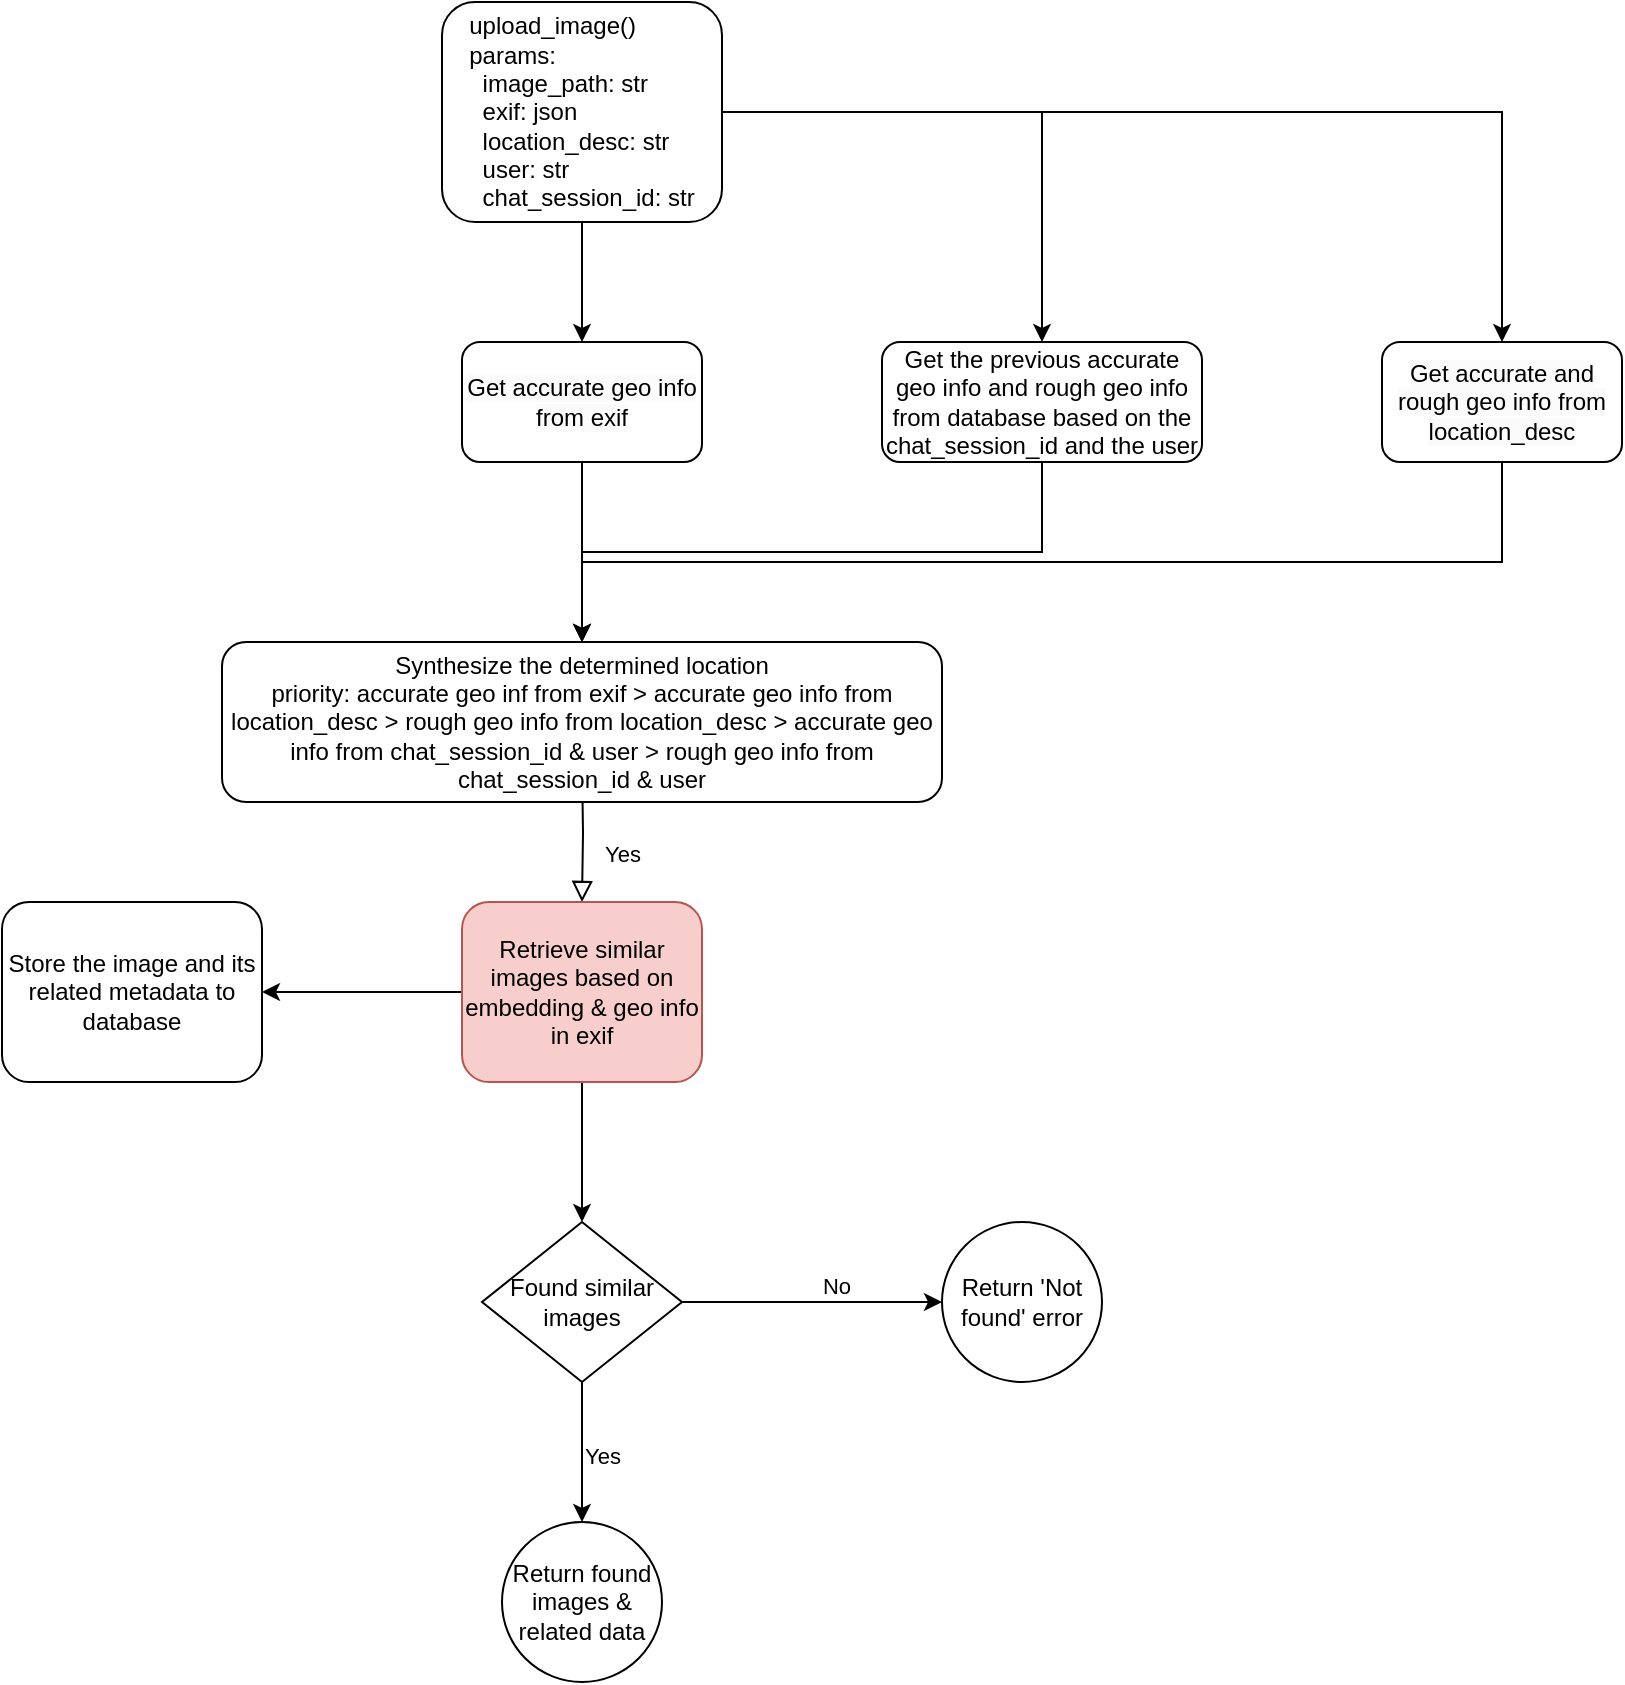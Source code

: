 <mxfile version="23.1.5" type="device">
  <diagram id="C5RBs43oDa-KdzZeNtuy" name="Page-1">
    <mxGraphModel dx="1285" dy="696" grid="0" gridSize="10" guides="1" tooltips="1" connect="1" arrows="1" fold="1" page="1" pageScale="1" pageWidth="1169" pageHeight="1654" math="0" shadow="0">
      <root>
        <mxCell id="WIyWlLk6GJQsqaUBKTNV-0" />
        <mxCell id="WIyWlLk6GJQsqaUBKTNV-1" parent="WIyWlLk6GJQsqaUBKTNV-0" />
        <mxCell id="YeWFxfJ98W7xI_AburcW-69" style="edgeStyle=orthogonalEdgeStyle;rounded=0;orthogonalLoop=1;jettySize=auto;html=1;entryX=0.5;entryY=0;entryDx=0;entryDy=0;" edge="1" parent="WIyWlLk6GJQsqaUBKTNV-1" source="WIyWlLk6GJQsqaUBKTNV-3" target="YeWFxfJ98W7xI_AburcW-65">
          <mxGeometry relative="1" as="geometry" />
        </mxCell>
        <mxCell id="YeWFxfJ98W7xI_AburcW-75" style="edgeStyle=orthogonalEdgeStyle;rounded=0;orthogonalLoop=1;jettySize=auto;html=1;exitX=1;exitY=0.5;exitDx=0;exitDy=0;entryX=0.5;entryY=0;entryDx=0;entryDy=0;" edge="1" parent="WIyWlLk6GJQsqaUBKTNV-1" source="WIyWlLk6GJQsqaUBKTNV-3" target="YeWFxfJ98W7xI_AburcW-62">
          <mxGeometry relative="1" as="geometry" />
        </mxCell>
        <mxCell id="YeWFxfJ98W7xI_AburcW-76" style="edgeStyle=orthogonalEdgeStyle;rounded=0;orthogonalLoop=1;jettySize=auto;html=1;entryX=0.5;entryY=0;entryDx=0;entryDy=0;" edge="1" parent="WIyWlLk6GJQsqaUBKTNV-1" source="WIyWlLk6GJQsqaUBKTNV-3" target="YeWFxfJ98W7xI_AburcW-39">
          <mxGeometry relative="1" as="geometry" />
        </mxCell>
        <mxCell id="WIyWlLk6GJQsqaUBKTNV-3" value="&lt;div style=&quot;text-align: left;&quot;&gt;&lt;span style=&quot;background-color: initial;&quot;&gt;upload_image()&lt;/span&gt;&lt;/div&gt;&lt;div style=&quot;text-align: left;&quot;&gt;&lt;span style=&quot;background-color: initial;&quot;&gt;params:&lt;/span&gt;&lt;/div&gt;&lt;div style=&quot;text-align: left;&quot;&gt;&lt;span style=&quot;background-color: initial;&quot;&gt;&amp;nbsp; image_path: str&lt;/span&gt;&lt;/div&gt;&lt;div style=&quot;text-align: left;&quot;&gt;&lt;span style=&quot;background-color: initial;&quot;&gt;&amp;nbsp; exif: json&lt;/span&gt;&lt;/div&gt;&lt;div style=&quot;text-align: left;&quot;&gt;&lt;span style=&quot;background-color: initial;&quot;&gt;&amp;nbsp; location_desc: str&lt;/span&gt;&lt;/div&gt;&lt;div style=&quot;text-align: left;&quot;&gt;&lt;span style=&quot;background-color: initial;&quot;&gt;&amp;nbsp; user: str&lt;/span&gt;&lt;/div&gt;&lt;div style=&quot;text-align: left;&quot;&gt;&lt;span style=&quot;background-color: initial;&quot;&gt;&amp;nbsp; chat_session_id: str&lt;/span&gt;&lt;/div&gt;" style="rounded=1;whiteSpace=wrap;html=1;fontSize=12;glass=0;strokeWidth=1;shadow=0;" parent="WIyWlLk6GJQsqaUBKTNV-1" vertex="1">
          <mxGeometry x="300" y="40" width="140" height="110" as="geometry" />
        </mxCell>
        <mxCell id="WIyWlLk6GJQsqaUBKTNV-8" value="Yes" style="rounded=0;html=1;jettySize=auto;orthogonalLoop=1;fontSize=11;endArrow=block;endFill=0;endSize=8;strokeWidth=1;shadow=0;labelBackgroundColor=none;edgeStyle=orthogonalEdgeStyle;" parent="WIyWlLk6GJQsqaUBKTNV-1" target="WIyWlLk6GJQsqaUBKTNV-11" edge="1">
          <mxGeometry x="0.333" y="20" relative="1" as="geometry">
            <mxPoint as="offset" />
            <mxPoint x="370" y="420" as="sourcePoint" />
          </mxGeometry>
        </mxCell>
        <mxCell id="YeWFxfJ98W7xI_AburcW-6" style="edgeStyle=orthogonalEdgeStyle;rounded=0;orthogonalLoop=1;jettySize=auto;html=1;exitX=0.5;exitY=1;exitDx=0;exitDy=0;entryX=0.5;entryY=0;entryDx=0;entryDy=0;" edge="1" parent="WIyWlLk6GJQsqaUBKTNV-1" source="WIyWlLk6GJQsqaUBKTNV-11" target="YeWFxfJ98W7xI_AburcW-5">
          <mxGeometry relative="1" as="geometry" />
        </mxCell>
        <mxCell id="YeWFxfJ98W7xI_AburcW-58" style="edgeStyle=orthogonalEdgeStyle;rounded=0;orthogonalLoop=1;jettySize=auto;html=1;entryX=1;entryY=0.5;entryDx=0;entryDy=0;" edge="1" parent="WIyWlLk6GJQsqaUBKTNV-1" source="WIyWlLk6GJQsqaUBKTNV-11" target="YeWFxfJ98W7xI_AburcW-57">
          <mxGeometry relative="1" as="geometry" />
        </mxCell>
        <mxCell id="WIyWlLk6GJQsqaUBKTNV-11" value="Retrieve similar images based on embedding &amp;amp; geo info in exif" style="rounded=1;whiteSpace=wrap;html=1;fontSize=12;glass=0;strokeWidth=1;shadow=0;fillColor=#f8cecc;strokeColor=#b85450;" parent="WIyWlLk6GJQsqaUBKTNV-1" vertex="1">
          <mxGeometry x="310" y="490" width="120" height="90" as="geometry" />
        </mxCell>
        <mxCell id="YeWFxfJ98W7xI_AburcW-25" style="edgeStyle=orthogonalEdgeStyle;rounded=0;orthogonalLoop=1;jettySize=auto;html=1;exitX=0.5;exitY=1;exitDx=0;exitDy=0;entryX=0.5;entryY=0;entryDx=0;entryDy=0;" edge="1" parent="WIyWlLk6GJQsqaUBKTNV-1" source="YeWFxfJ98W7xI_AburcW-5" target="YeWFxfJ98W7xI_AburcW-23">
          <mxGeometry relative="1" as="geometry" />
        </mxCell>
        <mxCell id="YeWFxfJ98W7xI_AburcW-26" value="Yes" style="edgeLabel;html=1;align=center;verticalAlign=middle;resizable=0;points=[];" vertex="1" connectable="0" parent="YeWFxfJ98W7xI_AburcW-25">
          <mxGeometry x="0.019" y="-2" relative="1" as="geometry">
            <mxPoint x="12" y="1" as="offset" />
          </mxGeometry>
        </mxCell>
        <mxCell id="YeWFxfJ98W7xI_AburcW-55" style="edgeStyle=orthogonalEdgeStyle;rounded=0;orthogonalLoop=1;jettySize=auto;html=1;exitX=1;exitY=0.5;exitDx=0;exitDy=0;entryX=0;entryY=0.5;entryDx=0;entryDy=0;" edge="1" parent="WIyWlLk6GJQsqaUBKTNV-1" source="YeWFxfJ98W7xI_AburcW-5" target="YeWFxfJ98W7xI_AburcW-19">
          <mxGeometry relative="1" as="geometry">
            <Array as="points">
              <mxPoint x="550" y="690" />
            </Array>
          </mxGeometry>
        </mxCell>
        <mxCell id="YeWFxfJ98W7xI_AburcW-56" value="No" style="edgeLabel;html=1;align=center;verticalAlign=middle;resizable=0;points=[];" vertex="1" connectable="0" parent="YeWFxfJ98W7xI_AburcW-55">
          <mxGeometry x="0.04" y="-1" relative="1" as="geometry">
            <mxPoint x="9" y="-9" as="offset" />
          </mxGeometry>
        </mxCell>
        <mxCell id="YeWFxfJ98W7xI_AburcW-5" value="Found similar images" style="rhombus;whiteSpace=wrap;html=1;" vertex="1" parent="WIyWlLk6GJQsqaUBKTNV-1">
          <mxGeometry x="320" y="650" width="100" height="80" as="geometry" />
        </mxCell>
        <mxCell id="YeWFxfJ98W7xI_AburcW-19" value="Return &#39;Not found&#39; error" style="ellipse;whiteSpace=wrap;html=1;aspect=fixed;" vertex="1" parent="WIyWlLk6GJQsqaUBKTNV-1">
          <mxGeometry x="550" y="650" width="80" height="80" as="geometry" />
        </mxCell>
        <mxCell id="YeWFxfJ98W7xI_AburcW-23" value="Return found images &amp;amp; related data" style="ellipse;whiteSpace=wrap;html=1;aspect=fixed;" vertex="1" parent="WIyWlLk6GJQsqaUBKTNV-1">
          <mxGeometry x="330" y="800" width="80" height="80" as="geometry" />
        </mxCell>
        <mxCell id="YeWFxfJ98W7xI_AburcW-79" style="edgeStyle=orthogonalEdgeStyle;rounded=0;orthogonalLoop=1;jettySize=auto;html=1;entryX=0.5;entryY=0;entryDx=0;entryDy=0;" edge="1" parent="WIyWlLk6GJQsqaUBKTNV-1" source="YeWFxfJ98W7xI_AburcW-39" target="YeWFxfJ98W7xI_AburcW-70">
          <mxGeometry relative="1" as="geometry">
            <Array as="points">
              <mxPoint x="830" y="320" />
              <mxPoint x="370" y="320" />
            </Array>
          </mxGeometry>
        </mxCell>
        <mxCell id="YeWFxfJ98W7xI_AburcW-39" value="&lt;span style=&quot;color: rgb(0, 0, 0); font-family: Helvetica; font-size: 12px; font-style: normal; font-variant-ligatures: normal; font-variant-caps: normal; font-weight: 400; letter-spacing: normal; orphans: 2; text-align: center; text-indent: 0px; text-transform: none; widows: 2; word-spacing: 0px; -webkit-text-stroke-width: 0px; background-color: rgb(251, 251, 251); text-decoration-thickness: initial; text-decoration-style: initial; text-decoration-color: initial; float: none; display: inline !important;&quot;&gt;Get accurate and rough geo info from location_desc&lt;/span&gt;" style="rounded=1;whiteSpace=wrap;html=1;" vertex="1" parent="WIyWlLk6GJQsqaUBKTNV-1">
          <mxGeometry x="770" y="210" width="120" height="60" as="geometry" />
        </mxCell>
        <mxCell id="YeWFxfJ98W7xI_AburcW-57" value="Store the image and its related metadata to database" style="rounded=1;whiteSpace=wrap;html=1;" vertex="1" parent="WIyWlLk6GJQsqaUBKTNV-1">
          <mxGeometry x="80" y="490" width="130" height="90" as="geometry" />
        </mxCell>
        <mxCell id="YeWFxfJ98W7xI_AburcW-80" style="edgeStyle=orthogonalEdgeStyle;rounded=0;orthogonalLoop=1;jettySize=auto;html=1;entryX=0.5;entryY=0;entryDx=0;entryDy=0;" edge="1" parent="WIyWlLk6GJQsqaUBKTNV-1" source="YeWFxfJ98W7xI_AburcW-62" target="YeWFxfJ98W7xI_AburcW-70">
          <mxGeometry relative="1" as="geometry" />
        </mxCell>
        <mxCell id="YeWFxfJ98W7xI_AburcW-62" value="Get the previous accurate geo info and rough geo info from database based on the chat_session_id and the user" style="rounded=1;whiteSpace=wrap;html=1;" vertex="1" parent="WIyWlLk6GJQsqaUBKTNV-1">
          <mxGeometry x="520" y="210" width="160" height="60" as="geometry" />
        </mxCell>
        <mxCell id="YeWFxfJ98W7xI_AburcW-72" style="edgeStyle=orthogonalEdgeStyle;rounded=0;orthogonalLoop=1;jettySize=auto;html=1;" edge="1" parent="WIyWlLk6GJQsqaUBKTNV-1" source="YeWFxfJ98W7xI_AburcW-65" target="YeWFxfJ98W7xI_AburcW-70">
          <mxGeometry relative="1" as="geometry" />
        </mxCell>
        <mxCell id="YeWFxfJ98W7xI_AburcW-65" value="&lt;span style=&quot;color: rgb(0, 0, 0); font-family: Helvetica; font-size: 12px; font-style: normal; font-variant-ligatures: normal; font-variant-caps: normal; font-weight: 400; letter-spacing: normal; orphans: 2; text-align: center; text-indent: 0px; text-transform: none; widows: 2; word-spacing: 0px; -webkit-text-stroke-width: 0px; background-color: rgb(251, 251, 251); text-decoration-thickness: initial; text-decoration-style: initial; text-decoration-color: initial; float: none; display: inline !important;&quot;&gt;Get accurate geo info from exif&lt;/span&gt;" style="rounded=1;whiteSpace=wrap;html=1;" vertex="1" parent="WIyWlLk6GJQsqaUBKTNV-1">
          <mxGeometry x="310" y="210" width="120" height="60" as="geometry" />
        </mxCell>
        <mxCell id="YeWFxfJ98W7xI_AburcW-70" value="Synthesize the determined location&lt;br&gt;priority: accurate geo inf from exif &amp;gt; accurate geo info from location_desc &amp;gt; rough geo info from location_desc &amp;gt; accurate geo info from chat_session_id &amp;amp; user &amp;gt; rough geo info from chat_session_id &amp;amp; user" style="rounded=1;whiteSpace=wrap;html=1;" vertex="1" parent="WIyWlLk6GJQsqaUBKTNV-1">
          <mxGeometry x="190" y="360" width="360" height="80" as="geometry" />
        </mxCell>
      </root>
    </mxGraphModel>
  </diagram>
</mxfile>
